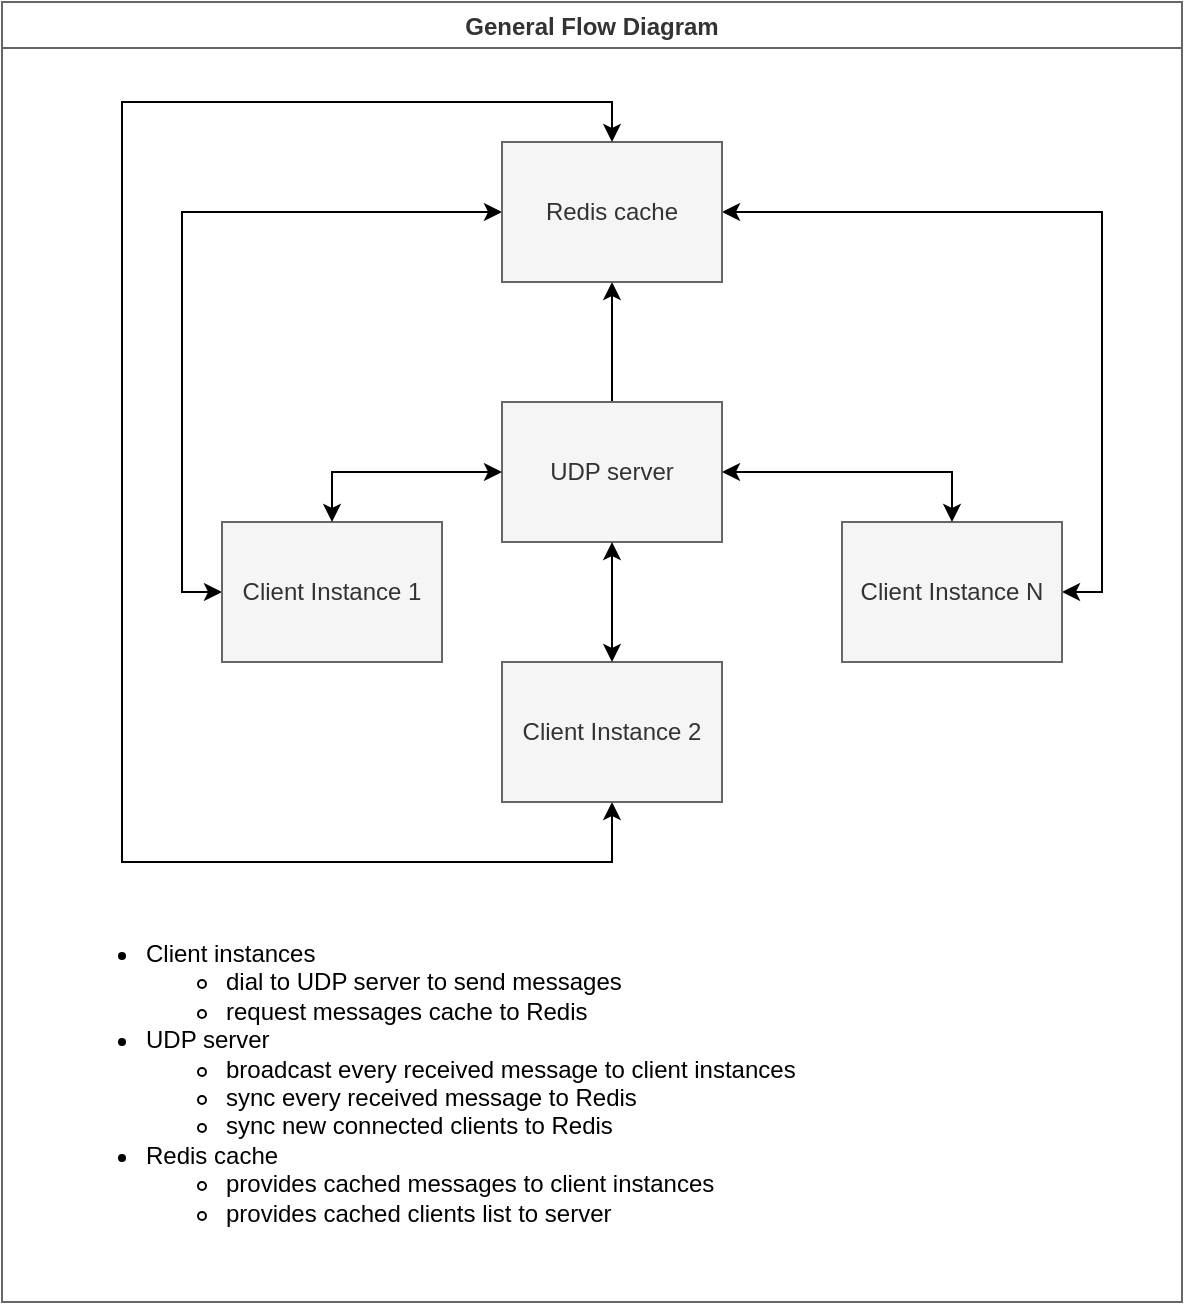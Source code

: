 <mxfile version="14.6.13" type="device"><diagram id="Ht1M8jgEwFfnCIfOTk4-" name="Page-1"><mxGraphModel dx="1086" dy="1633" grid="1" gridSize="10" guides="1" tooltips="1" connect="1" arrows="1" fold="1" page="1" pageScale="1" pageWidth="1169" pageHeight="827" math="0" shadow="0"><root><mxCell id="0"/><mxCell id="1" parent="0"/><mxCell id="zAUqHqoyxlyeo7OIVevY-2" value="General Flow Diagram" style="swimlane;strokeColor=#666666;fontColor=#333333;shadow=0;glass=0;sketch=0;" vertex="1" parent="1"><mxGeometry x="20" y="-800" width="590" height="650" as="geometry"/></mxCell><mxCell id="zAUqHqoyxlyeo7OIVevY-12" style="edgeStyle=none;rounded=0;orthogonalLoop=1;jettySize=auto;html=1;exitX=0.5;exitY=0;exitDx=0;exitDy=0;entryX=0.5;entryY=1;entryDx=0;entryDy=0;startArrow=none;startFill=0;" edge="1" parent="zAUqHqoyxlyeo7OIVevY-2" source="zAUqHqoyxlyeo7OIVevY-3" target="zAUqHqoyxlyeo7OIVevY-11"><mxGeometry relative="1" as="geometry"/></mxCell><mxCell id="zAUqHqoyxlyeo7OIVevY-3" value="UDP server" style="rounded=0;whiteSpace=wrap;html=1;fillColor=#f5f5f5;strokeColor=#666666;fontColor=#333333;" vertex="1" parent="zAUqHqoyxlyeo7OIVevY-2"><mxGeometry x="250" y="200" width="110" height="70" as="geometry"/></mxCell><mxCell id="zAUqHqoyxlyeo7OIVevY-14" style="edgeStyle=orthogonalEdgeStyle;rounded=0;orthogonalLoop=1;jettySize=auto;html=1;exitX=0;exitY=0.5;exitDx=0;exitDy=0;entryX=0;entryY=0.5;entryDx=0;entryDy=0;startArrow=classic;startFill=1;" edge="1" parent="zAUqHqoyxlyeo7OIVevY-2" source="zAUqHqoyxlyeo7OIVevY-7" target="zAUqHqoyxlyeo7OIVevY-11"><mxGeometry relative="1" as="geometry"/></mxCell><mxCell id="zAUqHqoyxlyeo7OIVevY-7" value="Client Instance 1" style="rounded=0;whiteSpace=wrap;html=1;fillColor=#f5f5f5;strokeColor=#666666;fontColor=#333333;" vertex="1" parent="zAUqHqoyxlyeo7OIVevY-2"><mxGeometry x="110" y="260" width="110" height="70" as="geometry"/></mxCell><mxCell id="zAUqHqoyxlyeo7OIVevY-15" style="edgeStyle=orthogonalEdgeStyle;rounded=0;orthogonalLoop=1;jettySize=auto;html=1;exitX=1;exitY=0.5;exitDx=0;exitDy=0;entryX=1;entryY=0.5;entryDx=0;entryDy=0;startArrow=classic;startFill=1;" edge="1" parent="zAUqHqoyxlyeo7OIVevY-2" source="zAUqHqoyxlyeo7OIVevY-9" target="zAUqHqoyxlyeo7OIVevY-11"><mxGeometry relative="1" as="geometry"/></mxCell><mxCell id="zAUqHqoyxlyeo7OIVevY-9" value="Client Instance N" style="rounded=0;whiteSpace=wrap;html=1;fillColor=#f5f5f5;strokeColor=#666666;fontColor=#333333;" vertex="1" parent="zAUqHqoyxlyeo7OIVevY-2"><mxGeometry x="420" y="260" width="110" height="70" as="geometry"/></mxCell><mxCell id="zAUqHqoyxlyeo7OIVevY-11" value="Redis cache" style="rounded=0;whiteSpace=wrap;html=1;fillColor=#f5f5f5;strokeColor=#666666;fontColor=#333333;" vertex="1" parent="zAUqHqoyxlyeo7OIVevY-2"><mxGeometry x="250" y="70" width="110" height="70" as="geometry"/></mxCell><mxCell id="zAUqHqoyxlyeo7OIVevY-6" style="rounded=0;orthogonalLoop=1;jettySize=auto;html=1;exitX=0;exitY=0.5;exitDx=0;exitDy=0;startArrow=classic;startFill=1;entryX=0.5;entryY=0;entryDx=0;entryDy=0;edgeStyle=orthogonalEdgeStyle;" edge="1" parent="zAUqHqoyxlyeo7OIVevY-2" source="zAUqHqoyxlyeo7OIVevY-3" target="zAUqHqoyxlyeo7OIVevY-7"><mxGeometry relative="1" as="geometry"><mxPoint x="100" y="350" as="targetPoint"/></mxGeometry></mxCell><mxCell id="zAUqHqoyxlyeo7OIVevY-8" style="rounded=0;orthogonalLoop=1;jettySize=auto;html=1;exitX=1;exitY=0.5;exitDx=0;exitDy=0;startArrow=classic;startFill=1;entryX=0.5;entryY=0;entryDx=0;entryDy=0;edgeStyle=orthogonalEdgeStyle;" edge="1" parent="zAUqHqoyxlyeo7OIVevY-2" source="zAUqHqoyxlyeo7OIVevY-3" target="zAUqHqoyxlyeo7OIVevY-9"><mxGeometry relative="1" as="geometry"><mxPoint x="500" y="350" as="targetPoint"/></mxGeometry></mxCell><mxCell id="zAUqHqoyxlyeo7OIVevY-18" style="edgeStyle=orthogonalEdgeStyle;rounded=0;orthogonalLoop=1;jettySize=auto;html=1;exitX=0.5;exitY=1;exitDx=0;exitDy=0;entryX=0.5;entryY=0;entryDx=0;entryDy=0;startArrow=classic;startFill=1;" edge="1" parent="zAUqHqoyxlyeo7OIVevY-2" source="zAUqHqoyxlyeo7OIVevY-4" target="zAUqHqoyxlyeo7OIVevY-11"><mxGeometry relative="1" as="geometry"><Array as="points"><mxPoint x="305" y="430"/><mxPoint x="60" y="430"/><mxPoint x="60" y="50"/><mxPoint x="305" y="50"/></Array></mxGeometry></mxCell><mxCell id="zAUqHqoyxlyeo7OIVevY-4" value="Client Instance 2" style="rounded=0;whiteSpace=wrap;html=1;fillColor=#f5f5f5;strokeColor=#666666;fontColor=#333333;" vertex="1" parent="zAUqHqoyxlyeo7OIVevY-2"><mxGeometry x="250" y="330" width="110" height="70" as="geometry"/></mxCell><mxCell id="zAUqHqoyxlyeo7OIVevY-5" value="" style="edgeStyle=orthogonalEdgeStyle;rounded=0;orthogonalLoop=1;jettySize=auto;html=1;startArrow=classic;startFill=1;" edge="1" parent="zAUqHqoyxlyeo7OIVevY-2" source="zAUqHqoyxlyeo7OIVevY-3" target="zAUqHqoyxlyeo7OIVevY-4"><mxGeometry relative="1" as="geometry"/></mxCell><mxCell id="zAUqHqoyxlyeo7OIVevY-20" value="&lt;ul&gt;&lt;li&gt;Client instances&lt;/li&gt;&lt;ul&gt;&lt;li&gt;dial to UDP server to send messages&lt;/li&gt;&lt;li&gt;request messages cache to Redis&lt;/li&gt;&lt;/ul&gt;&lt;li&gt;UDP server&lt;/li&gt;&lt;ul&gt;&lt;li&gt;broadcast every received message to client instances&lt;/li&gt;&lt;li&gt;sync every received message to Redis&lt;/li&gt;&lt;li&gt;sync new connected clients to Redis&lt;/li&gt;&lt;/ul&gt;&lt;li&gt;Redis cache&lt;/li&gt;&lt;ul&gt;&lt;li&gt;provides cached messages to client instances&lt;/li&gt;&lt;li&gt;provides cached clients list to server&lt;/li&gt;&lt;/ul&gt;&lt;/ul&gt;" style="text;html=1;strokeColor=none;fillColor=none;align=left;verticalAlign=top;whiteSpace=wrap;rounded=0;fontSize=12;" vertex="1" parent="zAUqHqoyxlyeo7OIVevY-2"><mxGeometry x="30" y="450" width="390" height="160" as="geometry"/></mxCell></root></mxGraphModel></diagram></mxfile>
